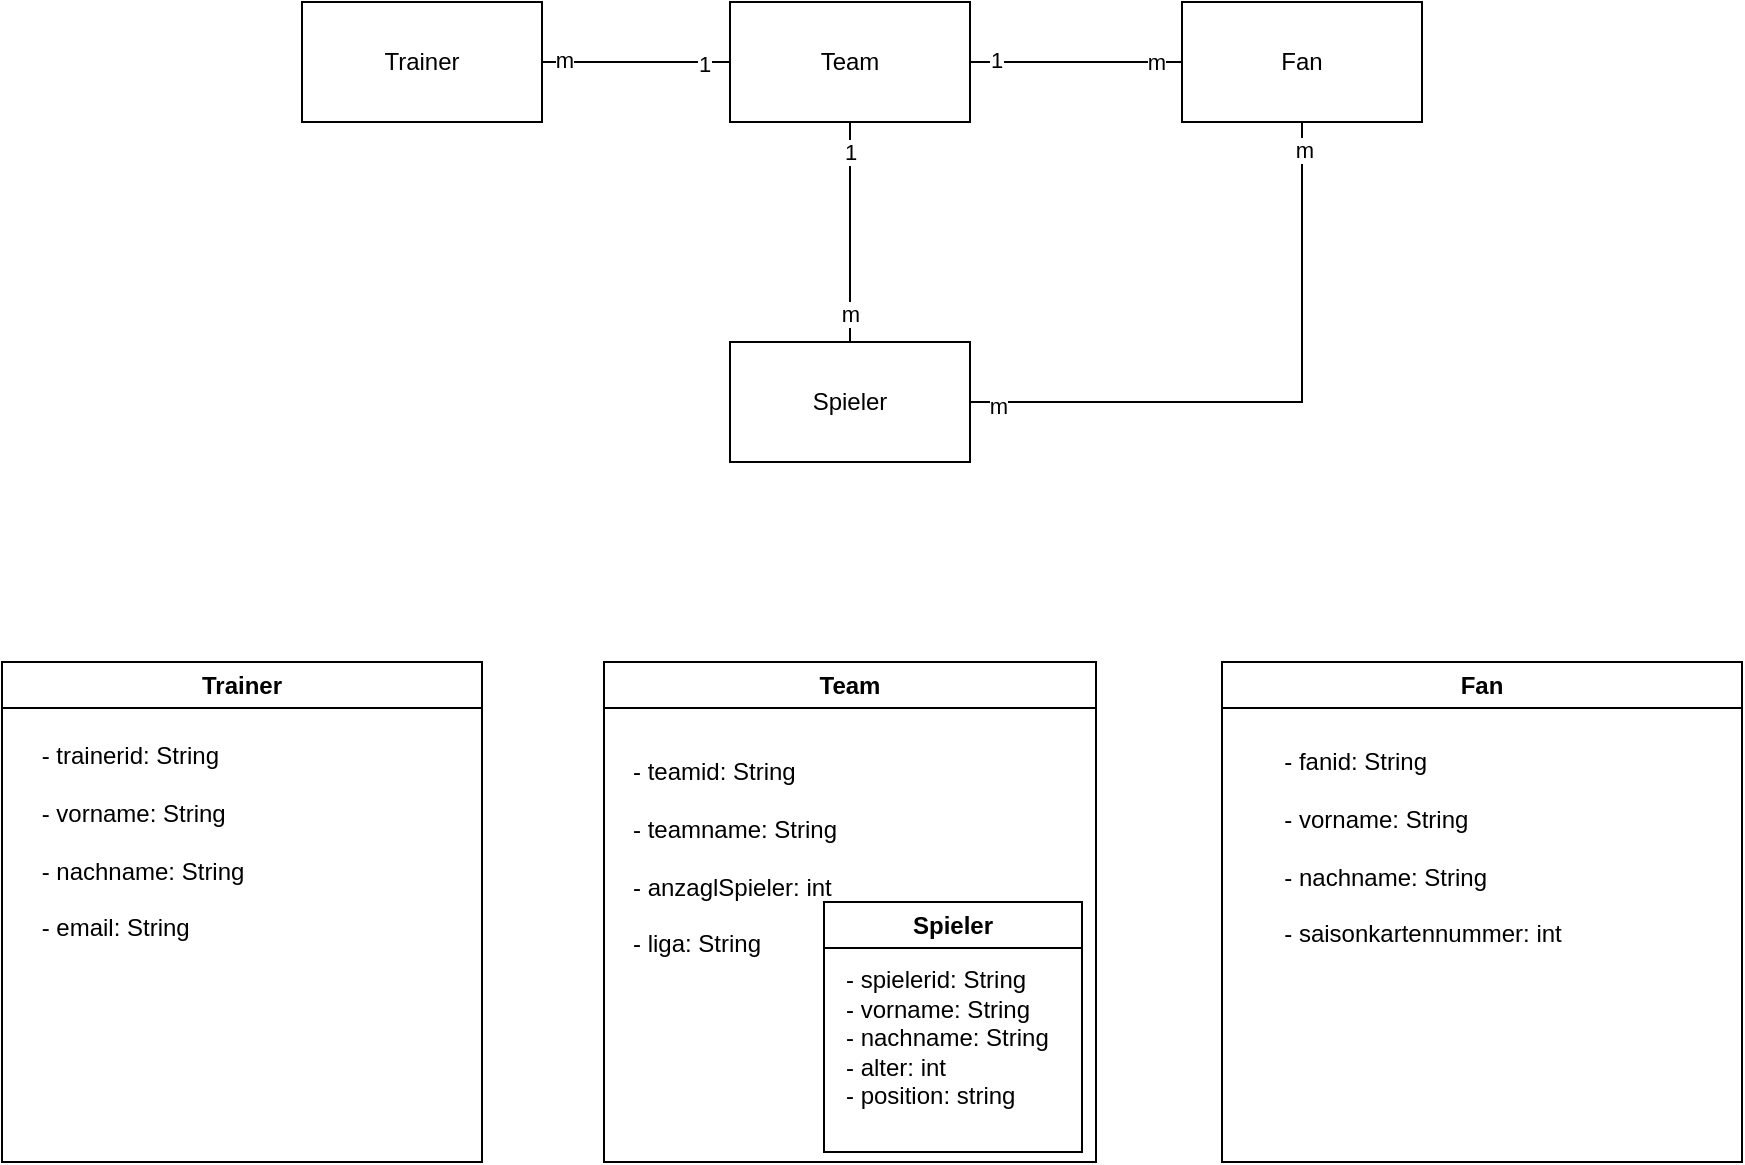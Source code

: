 <mxfile version="24.4.13" type="device">
  <diagram id="C5RBs43oDa-KdzZeNtuy" name="Page-1">
    <mxGraphModel dx="1956" dy="784" grid="1" gridSize="10" guides="1" tooltips="1" connect="1" arrows="1" fold="1" page="1" pageScale="1" pageWidth="827" pageHeight="1169" math="0" shadow="0">
      <root>
        <mxCell id="WIyWlLk6GJQsqaUBKTNV-0" />
        <mxCell id="WIyWlLk6GJQsqaUBKTNV-1" parent="WIyWlLk6GJQsqaUBKTNV-0" />
        <mxCell id="6xvavEM2mVxFR6UG24Jl-1" value="Team" style="rounded=0;whiteSpace=wrap;html=1;" vertex="1" parent="WIyWlLk6GJQsqaUBKTNV-1">
          <mxGeometry x="354" y="120" width="120" height="60" as="geometry" />
        </mxCell>
        <mxCell id="6xvavEM2mVxFR6UG24Jl-2" value="Trainer" style="rounded=0;whiteSpace=wrap;html=1;" vertex="1" parent="WIyWlLk6GJQsqaUBKTNV-1">
          <mxGeometry x="140" y="120" width="120" height="60" as="geometry" />
        </mxCell>
        <mxCell id="6xvavEM2mVxFR6UG24Jl-3" value="Fan" style="rounded=0;whiteSpace=wrap;html=1;" vertex="1" parent="WIyWlLk6GJQsqaUBKTNV-1">
          <mxGeometry x="580" y="120" width="120" height="60" as="geometry" />
        </mxCell>
        <mxCell id="6xvavEM2mVxFR6UG24Jl-8" value="" style="endArrow=none;html=1;rounded=0;exitX=0.5;exitY=1;exitDx=0;exitDy=0;" edge="1" parent="WIyWlLk6GJQsqaUBKTNV-1" source="6xvavEM2mVxFR6UG24Jl-1" target="6xvavEM2mVxFR6UG24Jl-0">
          <mxGeometry width="50" height="50" relative="1" as="geometry">
            <mxPoint x="414" y="180" as="sourcePoint" />
            <mxPoint x="430" y="350" as="targetPoint" />
          </mxGeometry>
        </mxCell>
        <mxCell id="6xvavEM2mVxFR6UG24Jl-16" value="m" style="edgeLabel;html=1;align=center;verticalAlign=middle;resizable=0;points=[];" vertex="1" connectable="0" parent="6xvavEM2mVxFR6UG24Jl-8">
          <mxGeometry x="0.747" relative="1" as="geometry">
            <mxPoint as="offset" />
          </mxGeometry>
        </mxCell>
        <mxCell id="6xvavEM2mVxFR6UG24Jl-17" value="1" style="edgeLabel;html=1;align=center;verticalAlign=middle;resizable=0;points=[];" vertex="1" connectable="0" parent="6xvavEM2mVxFR6UG24Jl-8">
          <mxGeometry x="-0.739" relative="1" as="geometry">
            <mxPoint as="offset" />
          </mxGeometry>
        </mxCell>
        <mxCell id="6xvavEM2mVxFR6UG24Jl-0" value="Spieler" style="rounded=0;whiteSpace=wrap;html=1;" vertex="1" parent="WIyWlLk6GJQsqaUBKTNV-1">
          <mxGeometry x="354" y="290" width="120" height="60" as="geometry" />
        </mxCell>
        <mxCell id="6xvavEM2mVxFR6UG24Jl-9" value="" style="endArrow=none;html=1;rounded=0;exitX=1;exitY=0.5;exitDx=0;exitDy=0;entryX=0;entryY=0.5;entryDx=0;entryDy=0;" edge="1" parent="WIyWlLk6GJQsqaUBKTNV-1" source="6xvavEM2mVxFR6UG24Jl-2" target="6xvavEM2mVxFR6UG24Jl-1">
          <mxGeometry width="50" height="50" relative="1" as="geometry">
            <mxPoint x="300" y="210" as="sourcePoint" />
            <mxPoint x="350" y="160" as="targetPoint" />
          </mxGeometry>
        </mxCell>
        <mxCell id="6xvavEM2mVxFR6UG24Jl-14" value="1" style="edgeLabel;html=1;align=center;verticalAlign=middle;resizable=0;points=[];" vertex="1" connectable="0" parent="6xvavEM2mVxFR6UG24Jl-9">
          <mxGeometry x="0.726" y="-1" relative="1" as="geometry">
            <mxPoint as="offset" />
          </mxGeometry>
        </mxCell>
        <mxCell id="6xvavEM2mVxFR6UG24Jl-15" value="m" style="edgeLabel;html=1;align=center;verticalAlign=middle;resizable=0;points=[];" vertex="1" connectable="0" parent="6xvavEM2mVxFR6UG24Jl-9">
          <mxGeometry x="-0.78" y="1" relative="1" as="geometry">
            <mxPoint as="offset" />
          </mxGeometry>
        </mxCell>
        <mxCell id="6xvavEM2mVxFR6UG24Jl-12" value="" style="endArrow=none;html=1;rounded=0;entryX=1;entryY=0.5;entryDx=0;entryDy=0;exitX=0;exitY=0.5;exitDx=0;exitDy=0;" edge="1" parent="WIyWlLk6GJQsqaUBKTNV-1" source="6xvavEM2mVxFR6UG24Jl-3" target="6xvavEM2mVxFR6UG24Jl-1">
          <mxGeometry width="50" height="50" relative="1" as="geometry">
            <mxPoint x="490" y="270" as="sourcePoint" />
            <mxPoint x="540" y="220" as="targetPoint" />
          </mxGeometry>
        </mxCell>
        <mxCell id="6xvavEM2mVxFR6UG24Jl-18" value="1" style="edgeLabel;html=1;align=center;verticalAlign=middle;resizable=0;points=[];" vertex="1" connectable="0" parent="6xvavEM2mVxFR6UG24Jl-12">
          <mxGeometry x="0.755" y="-1" relative="1" as="geometry">
            <mxPoint as="offset" />
          </mxGeometry>
        </mxCell>
        <mxCell id="6xvavEM2mVxFR6UG24Jl-19" value="m" style="edgeLabel;html=1;align=center;verticalAlign=middle;resizable=0;points=[];" vertex="1" connectable="0" parent="6xvavEM2mVxFR6UG24Jl-12">
          <mxGeometry x="-0.755" relative="1" as="geometry">
            <mxPoint as="offset" />
          </mxGeometry>
        </mxCell>
        <mxCell id="6xvavEM2mVxFR6UG24Jl-13" value="" style="endArrow=none;html=1;rounded=0;exitX=1;exitY=0.5;exitDx=0;exitDy=0;entryX=0.5;entryY=1;entryDx=0;entryDy=0;" edge="1" parent="WIyWlLk6GJQsqaUBKTNV-1" source="6xvavEM2mVxFR6UG24Jl-0" target="6xvavEM2mVxFR6UG24Jl-3">
          <mxGeometry width="50" height="50" relative="1" as="geometry">
            <mxPoint x="510" y="310" as="sourcePoint" />
            <mxPoint x="560" y="260" as="targetPoint" />
            <Array as="points">
              <mxPoint x="640" y="320" />
            </Array>
          </mxGeometry>
        </mxCell>
        <mxCell id="6xvavEM2mVxFR6UG24Jl-20" value="m" style="edgeLabel;html=1;align=center;verticalAlign=middle;resizable=0;points=[];" vertex="1" connectable="0" parent="6xvavEM2mVxFR6UG24Jl-13">
          <mxGeometry x="-0.911" y="-2" relative="1" as="geometry">
            <mxPoint as="offset" />
          </mxGeometry>
        </mxCell>
        <mxCell id="6xvavEM2mVxFR6UG24Jl-21" value="m" style="edgeLabel;html=1;align=center;verticalAlign=middle;resizable=0;points=[];" vertex="1" connectable="0" parent="6xvavEM2mVxFR6UG24Jl-13">
          <mxGeometry x="0.913" y="-1" relative="1" as="geometry">
            <mxPoint as="offset" />
          </mxGeometry>
        </mxCell>
        <mxCell id="6xvavEM2mVxFR6UG24Jl-26" value="Trainer" style="swimlane;whiteSpace=wrap;html=1;" vertex="1" parent="WIyWlLk6GJQsqaUBKTNV-1">
          <mxGeometry x="-10" y="450" width="240" height="250" as="geometry" />
        </mxCell>
        <mxCell id="6xvavEM2mVxFR6UG24Jl-30" value="&lt;div style=&quot;text-align: left;&quot;&gt;&lt;div&gt;- trainerid: String&lt;/div&gt;&lt;div&gt;&lt;br style=&quot;text-align: center;&quot;&gt;&lt;/div&gt;&lt;/div&gt;&lt;div style=&quot;text-align: left;&quot;&gt;&lt;span style=&quot;background-color: initial;&quot;&gt;- vorname: String&lt;/span&gt;&lt;/div&gt;&lt;div style=&quot;text-align: left;&quot;&gt;&lt;span style=&quot;background-color: initial;&quot;&gt;&lt;br&gt;&lt;/span&gt;&lt;/div&gt;&lt;div style=&quot;text-align: left;&quot;&gt;&lt;span style=&quot;background-color: initial;&quot;&gt;- nachname: String&lt;/span&gt;&lt;/div&gt;&lt;div&gt;&lt;br&gt;&lt;/div&gt;&lt;div style=&quot;text-align: left;&quot;&gt;- email: String&lt;/div&gt;" style="text;html=1;align=center;verticalAlign=middle;resizable=0;points=[];autosize=1;strokeColor=none;fillColor=none;" vertex="1" parent="6xvavEM2mVxFR6UG24Jl-26">
          <mxGeometry x="10" y="35" width="120" height="110" as="geometry" />
        </mxCell>
        <mxCell id="6xvavEM2mVxFR6UG24Jl-27" value="Team" style="swimlane;whiteSpace=wrap;html=1;" vertex="1" parent="WIyWlLk6GJQsqaUBKTNV-1">
          <mxGeometry x="291" y="450" width="246" height="250" as="geometry" />
        </mxCell>
        <mxCell id="6xvavEM2mVxFR6UG24Jl-28" value="Spieler" style="swimlane;whiteSpace=wrap;html=1;" vertex="1" parent="6xvavEM2mVxFR6UG24Jl-27">
          <mxGeometry x="110" y="120" width="129" height="125" as="geometry" />
        </mxCell>
        <mxCell id="6xvavEM2mVxFR6UG24Jl-38" value="&lt;div style=&quot;&quot;&gt;&lt;div&gt;- spielerid: String&lt;/div&gt;&lt;div&gt;- vorname: String&lt;/div&gt;&lt;div&gt;- nachname: String&lt;/div&gt;&lt;div&gt;- alter: int&lt;/div&gt;&lt;div&gt;- position: string&lt;/div&gt;&lt;div&gt;&lt;br&gt;&lt;/div&gt;&lt;/div&gt;" style="text;html=1;align=left;verticalAlign=middle;resizable=0;points=[];autosize=1;strokeColor=none;fillColor=none;" vertex="1" parent="6xvavEM2mVxFR6UG24Jl-28">
          <mxGeometry x="9" y="25" width="120" height="100" as="geometry" />
        </mxCell>
        <mxCell id="6xvavEM2mVxFR6UG24Jl-33" value="&lt;div style=&quot;text-align: left;&quot;&gt;&lt;div&gt;- teamid: String&lt;/div&gt;&lt;div&gt;&lt;br style=&quot;text-align: center;&quot;&gt;&lt;/div&gt;&lt;/div&gt;&lt;div style=&quot;text-align: left;&quot;&gt;&lt;span style=&quot;background-color: initial;&quot;&gt;- teamname: String&lt;/span&gt;&lt;/div&gt;&lt;div style=&quot;text-align: left;&quot;&gt;&lt;span style=&quot;background-color: initial;&quot;&gt;&lt;br&gt;&lt;/span&gt;&lt;/div&gt;&lt;div style=&quot;text-align: left;&quot;&gt;&lt;span style=&quot;background-color: initial;&quot;&gt;- anzaglSpieler: int&lt;/span&gt;&lt;/div&gt;&lt;div style=&quot;text-align: left;&quot;&gt;&lt;span style=&quot;background-color: initial;&quot;&gt;&lt;br&gt;&lt;/span&gt;&lt;/div&gt;&lt;div style=&quot;text-align: left;&quot;&gt;&lt;span style=&quot;background-color: initial;&quot;&gt;- liga: String&lt;/span&gt;&lt;/div&gt;&lt;div&gt;&lt;br&gt;&lt;/div&gt;" style="text;html=1;align=center;verticalAlign=middle;resizable=0;points=[];autosize=1;strokeColor=none;fillColor=none;" vertex="1" parent="6xvavEM2mVxFR6UG24Jl-27">
          <mxGeometry y="40" width="130" height="130" as="geometry" />
        </mxCell>
        <mxCell id="6xvavEM2mVxFR6UG24Jl-29" value="Fan" style="swimlane;whiteSpace=wrap;html=1;" vertex="1" parent="WIyWlLk6GJQsqaUBKTNV-1">
          <mxGeometry x="600" y="450" width="260" height="250" as="geometry" />
        </mxCell>
        <mxCell id="6xvavEM2mVxFR6UG24Jl-39" value="&lt;div style=&quot;text-align: left;&quot;&gt;&lt;div&gt;- fanid: String&lt;/div&gt;&lt;div&gt;&lt;br style=&quot;text-align: center;&quot;&gt;&lt;/div&gt;&lt;/div&gt;&lt;div style=&quot;text-align: left;&quot;&gt;&lt;span style=&quot;background-color: initial;&quot;&gt;- vorname: String&lt;/span&gt;&lt;/div&gt;&lt;div style=&quot;text-align: left;&quot;&gt;&lt;span style=&quot;background-color: initial;&quot;&gt;&lt;br&gt;&lt;/span&gt;&lt;/div&gt;&lt;div style=&quot;text-align: left;&quot;&gt;&lt;span style=&quot;background-color: initial;&quot;&gt;- nachname: String&lt;/span&gt;&lt;/div&gt;&lt;div style=&quot;text-align: left;&quot;&gt;&lt;span style=&quot;background-color: initial;&quot;&gt;&lt;br&gt;&lt;/span&gt;&lt;/div&gt;&lt;div style=&quot;text-align: left;&quot;&gt;&lt;span style=&quot;background-color: initial;&quot;&gt;- saisonkartennummer: int&lt;/span&gt;&lt;/div&gt;&lt;div&gt;&lt;br&gt;&lt;/div&gt;" style="text;html=1;align=center;verticalAlign=middle;resizable=0;points=[];autosize=1;strokeColor=none;fillColor=none;" vertex="1" parent="6xvavEM2mVxFR6UG24Jl-29">
          <mxGeometry x="20" y="35" width="160" height="130" as="geometry" />
        </mxCell>
      </root>
    </mxGraphModel>
  </diagram>
</mxfile>
